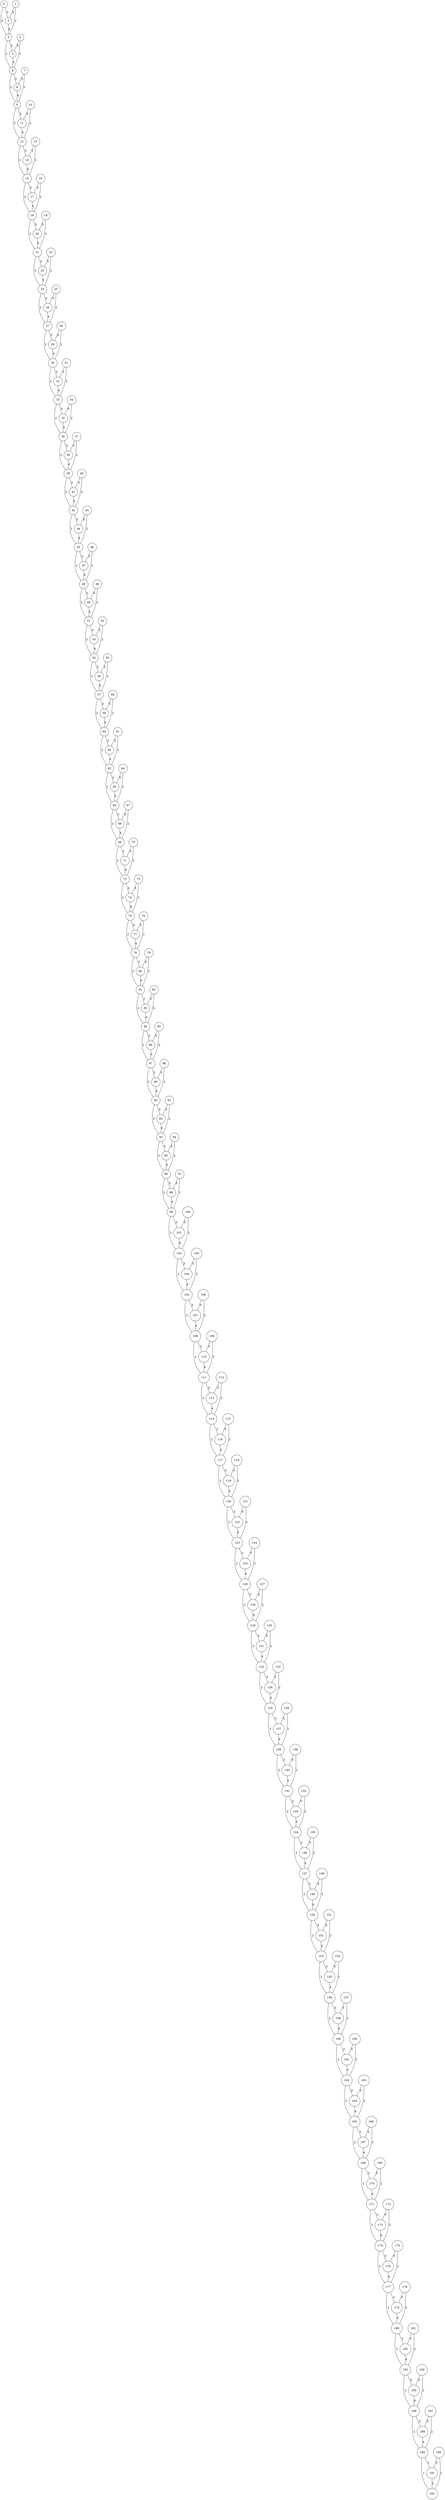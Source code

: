 graph qubit_interaction_graph {
    node [shape=circle];
    0 -- 2 [label=3];
    0 -- 3 [label=2];
    1 -- 2 [label=5];
    1 -- 3 [label=2];
    2 -- 3 [label=4];
    3 -- 5 [label=3];
    3 -- 6 [label=2];
    4 -- 5 [label=5];
    4 -- 6 [label=2];
    5 -- 6 [label=4];
    6 -- 8 [label=3];
    6 -- 9 [label=2];
    7 -- 8 [label=5];
    7 -- 9 [label=2];
    8 -- 9 [label=4];
    9 -- 11 [label=3];
    9 -- 12 [label=2];
    10 -- 11 [label=5];
    10 -- 12 [label=2];
    11 -- 12 [label=4];
    12 -- 14 [label=3];
    12 -- 15 [label=2];
    13 -- 14 [label=5];
    13 -- 15 [label=2];
    14 -- 15 [label=4];
    15 -- 17 [label=3];
    15 -- 18 [label=2];
    16 -- 17 [label=5];
    16 -- 18 [label=2];
    17 -- 18 [label=4];
    18 -- 20 [label=3];
    18 -- 21 [label=2];
    19 -- 20 [label=5];
    19 -- 21 [label=2];
    20 -- 21 [label=4];
    21 -- 23 [label=3];
    21 -- 24 [label=2];
    22 -- 23 [label=5];
    22 -- 24 [label=2];
    23 -- 24 [label=4];
    24 -- 26 [label=3];
    24 -- 27 [label=2];
    25 -- 26 [label=5];
    25 -- 27 [label=2];
    26 -- 27 [label=4];
    27 -- 29 [label=3];
    27 -- 30 [label=2];
    28 -- 29 [label=5];
    28 -- 30 [label=2];
    29 -- 30 [label=4];
    30 -- 32 [label=3];
    30 -- 33 [label=2];
    31 -- 32 [label=5];
    31 -- 33 [label=2];
    32 -- 33 [label=4];
    33 -- 35 [label=3];
    33 -- 36 [label=2];
    34 -- 35 [label=5];
    34 -- 36 [label=2];
    35 -- 36 [label=4];
    36 -- 38 [label=3];
    36 -- 39 [label=2];
    37 -- 38 [label=5];
    37 -- 39 [label=2];
    38 -- 39 [label=4];
    39 -- 41 [label=3];
    39 -- 42 [label=2];
    40 -- 41 [label=5];
    40 -- 42 [label=2];
    41 -- 42 [label=4];
    42 -- 44 [label=3];
    42 -- 45 [label=2];
    43 -- 44 [label=5];
    43 -- 45 [label=2];
    44 -- 45 [label=4];
    45 -- 47 [label=3];
    45 -- 48 [label=2];
    46 -- 47 [label=5];
    46 -- 48 [label=2];
    47 -- 48 [label=4];
    48 -- 50 [label=3];
    48 -- 51 [label=2];
    49 -- 50 [label=5];
    49 -- 51 [label=2];
    50 -- 51 [label=4];
    51 -- 53 [label=3];
    51 -- 54 [label=2];
    52 -- 53 [label=5];
    52 -- 54 [label=2];
    53 -- 54 [label=4];
    54 -- 56 [label=3];
    54 -- 57 [label=2];
    55 -- 56 [label=5];
    55 -- 57 [label=2];
    56 -- 57 [label=4];
    57 -- 59 [label=3];
    57 -- 60 [label=2];
    58 -- 59 [label=5];
    58 -- 60 [label=2];
    59 -- 60 [label=4];
    60 -- 62 [label=3];
    60 -- 63 [label=2];
    61 -- 62 [label=5];
    61 -- 63 [label=2];
    62 -- 63 [label=4];
    63 -- 65 [label=3];
    63 -- 66 [label=2];
    64 -- 65 [label=5];
    64 -- 66 [label=2];
    65 -- 66 [label=4];
    66 -- 68 [label=3];
    66 -- 69 [label=2];
    67 -- 68 [label=5];
    67 -- 69 [label=2];
    68 -- 69 [label=4];
    69 -- 71 [label=3];
    69 -- 72 [label=2];
    70 -- 71 [label=5];
    70 -- 72 [label=2];
    71 -- 72 [label=4];
    72 -- 74 [label=3];
    72 -- 75 [label=2];
    73 -- 74 [label=5];
    73 -- 75 [label=2];
    74 -- 75 [label=4];
    75 -- 77 [label=3];
    75 -- 78 [label=2];
    76 -- 77 [label=5];
    76 -- 78 [label=2];
    77 -- 78 [label=4];
    78 -- 80 [label=3];
    78 -- 81 [label=2];
    79 -- 80 [label=5];
    79 -- 81 [label=2];
    80 -- 81 [label=4];
    81 -- 83 [label=3];
    81 -- 84 [label=2];
    82 -- 83 [label=5];
    82 -- 84 [label=2];
    83 -- 84 [label=4];
    84 -- 86 [label=3];
    84 -- 87 [label=2];
    85 -- 86 [label=5];
    85 -- 87 [label=2];
    86 -- 87 [label=4];
    87 -- 89 [label=3];
    87 -- 90 [label=2];
    88 -- 89 [label=5];
    88 -- 90 [label=2];
    89 -- 90 [label=4];
    90 -- 92 [label=3];
    90 -- 93 [label=2];
    91 -- 92 [label=5];
    91 -- 93 [label=2];
    92 -- 93 [label=4];
    93 -- 95 [label=3];
    93 -- 96 [label=2];
    94 -- 95 [label=5];
    94 -- 96 [label=2];
    95 -- 96 [label=4];
    96 -- 98 [label=3];
    96 -- 99 [label=2];
    97 -- 98 [label=5];
    97 -- 99 [label=2];
    98 -- 99 [label=4];
    99 -- 101 [label=3];
    99 -- 102 [label=2];
    100 -- 101 [label=5];
    100 -- 102 [label=2];
    101 -- 102 [label=4];
    102 -- 104 [label=3];
    102 -- 105 [label=2];
    103 -- 104 [label=5];
    103 -- 105 [label=2];
    104 -- 105 [label=4];
    105 -- 107 [label=3];
    105 -- 108 [label=2];
    106 -- 107 [label=5];
    106 -- 108 [label=2];
    107 -- 108 [label=4];
    108 -- 110 [label=3];
    108 -- 111 [label=2];
    109 -- 110 [label=5];
    109 -- 111 [label=2];
    110 -- 111 [label=4];
    111 -- 113 [label=3];
    111 -- 114 [label=2];
    112 -- 113 [label=5];
    112 -- 114 [label=2];
    113 -- 114 [label=4];
    114 -- 116 [label=3];
    114 -- 117 [label=2];
    115 -- 116 [label=5];
    115 -- 117 [label=2];
    116 -- 117 [label=4];
    117 -- 119 [label=3];
    117 -- 120 [label=2];
    118 -- 119 [label=5];
    118 -- 120 [label=2];
    119 -- 120 [label=4];
    120 -- 122 [label=3];
    120 -- 123 [label=2];
    121 -- 122 [label=5];
    121 -- 123 [label=2];
    122 -- 123 [label=4];
    123 -- 125 [label=3];
    123 -- 126 [label=2];
    124 -- 125 [label=5];
    124 -- 126 [label=2];
    125 -- 126 [label=4];
    126 -- 128 [label=3];
    126 -- 129 [label=2];
    127 -- 128 [label=5];
    127 -- 129 [label=2];
    128 -- 129 [label=4];
    129 -- 131 [label=3];
    129 -- 132 [label=2];
    130 -- 131 [label=5];
    130 -- 132 [label=2];
    131 -- 132 [label=4];
    132 -- 134 [label=3];
    132 -- 135 [label=2];
    133 -- 134 [label=5];
    133 -- 135 [label=2];
    134 -- 135 [label=4];
    135 -- 137 [label=3];
    135 -- 138 [label=2];
    136 -- 137 [label=5];
    136 -- 138 [label=2];
    137 -- 138 [label=4];
    138 -- 140 [label=3];
    138 -- 141 [label=2];
    139 -- 140 [label=5];
    139 -- 141 [label=2];
    140 -- 141 [label=4];
    141 -- 143 [label=3];
    141 -- 144 [label=2];
    142 -- 143 [label=5];
    142 -- 144 [label=2];
    143 -- 144 [label=4];
    144 -- 146 [label=3];
    144 -- 147 [label=2];
    145 -- 146 [label=5];
    145 -- 147 [label=2];
    146 -- 147 [label=4];
    147 -- 149 [label=3];
    147 -- 150 [label=2];
    148 -- 149 [label=5];
    148 -- 150 [label=2];
    149 -- 150 [label=4];
    150 -- 152 [label=3];
    150 -- 153 [label=2];
    151 -- 152 [label=5];
    151 -- 153 [label=2];
    152 -- 153 [label=4];
    153 -- 155 [label=3];
    153 -- 156 [label=2];
    154 -- 155 [label=5];
    154 -- 156 [label=2];
    155 -- 156 [label=4];
    156 -- 158 [label=3];
    156 -- 159 [label=2];
    157 -- 158 [label=5];
    157 -- 159 [label=2];
    158 -- 159 [label=4];
    159 -- 161 [label=3];
    159 -- 162 [label=2];
    160 -- 161 [label=5];
    160 -- 162 [label=2];
    161 -- 162 [label=4];
    162 -- 164 [label=3];
    162 -- 165 [label=2];
    163 -- 164 [label=5];
    163 -- 165 [label=2];
    164 -- 165 [label=4];
    165 -- 167 [label=3];
    165 -- 168 [label=2];
    166 -- 167 [label=5];
    166 -- 168 [label=2];
    167 -- 168 [label=4];
    168 -- 170 [label=3];
    168 -- 171 [label=2];
    169 -- 170 [label=5];
    169 -- 171 [label=2];
    170 -- 171 [label=4];
    171 -- 173 [label=3];
    171 -- 174 [label=2];
    172 -- 173 [label=5];
    172 -- 174 [label=2];
    173 -- 174 [label=4];
    174 -- 176 [label=3];
    174 -- 177 [label=2];
    175 -- 176 [label=5];
    175 -- 177 [label=2];
    176 -- 177 [label=4];
    177 -- 179 [label=3];
    177 -- 180 [label=2];
    178 -- 179 [label=5];
    178 -- 180 [label=2];
    179 -- 180 [label=4];
    180 -- 182 [label=3];
    180 -- 183 [label=2];
    181 -- 182 [label=5];
    181 -- 183 [label=2];
    182 -- 183 [label=4];
    183 -- 185 [label=3];
    183 -- 186 [label=2];
    184 -- 185 [label=5];
    184 -- 186 [label=2];
    185 -- 186 [label=4];
    186 -- 188 [label=3];
    186 -- 189 [label=2];
    187 -- 188 [label=5];
    187 -- 189 [label=2];
    188 -- 189 [label=4];
    189 -- 191 [label=1];
    189 -- 192 [label=1];
    190 -- 191 [label=3];
    190 -- 192 [label=1];
    191 -- 192 [label=2];
}